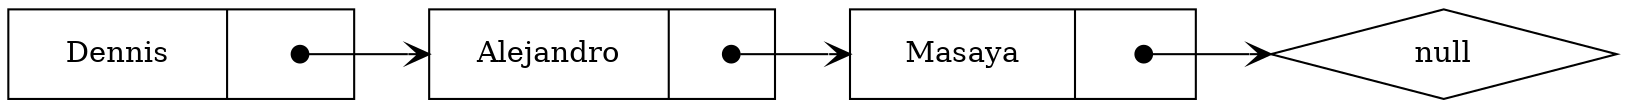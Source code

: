 digraph firstGraph{
node [shape=record, width=2.3, height=0.6];
edge [tailclip=false];
rankdir=LR; //Left to Right
  node1 [label="{<n> Dennis |<p>}"];
  node2 [label="{<n> Alejandro |<p>}"];
  node3 [label="{<n> Masaya |<p>}"];
  null[shape=diamond];
  node1:p:c -> node2:n [ arrowtail=dot, arrowhead=vee, dir=both ];
  node2:p:c -> node3:n [ arrowtail=dot, arrowhead=vee, dir=both];
  node3:p:c -> null [arrowtail=dot, arrowhead=vee, dir=both];
}
